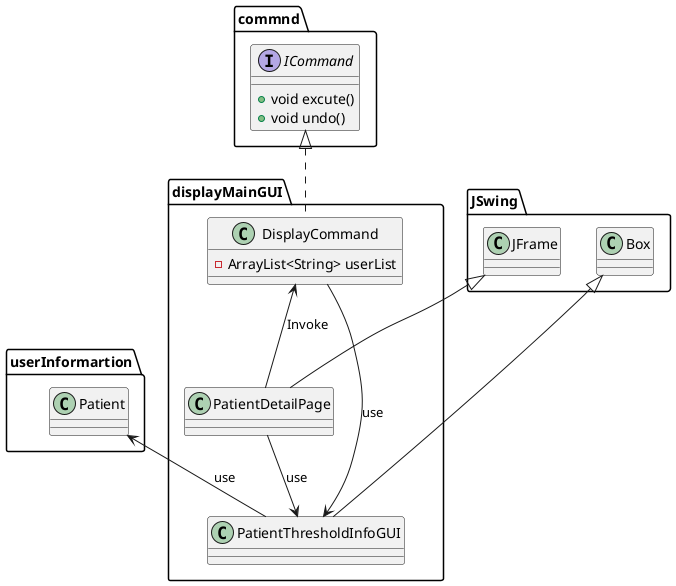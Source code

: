 @startuml
class displayMainGUI.DisplayCommand {
-ArrayList<String> userList

}


interface commnd.ICommand {
+ void excute()
+ void undo()
}

class displayMainGUI.PatientDetailPage {

}


class userInformartion.Patient {

}

class displayMainGUI.PatientThresholdInfoGUI {
}



commnd.ICommand <|.. displayMainGUI.DisplayCommand
JSwing.JFrame <|-- displayMainGUI.PatientDetailPage
JSwing.Box <|-- displayMainGUI.PatientThresholdInfoGUI
displayMainGUI.PatientDetailPage --> displayMainGUI.PatientThresholdInfoGUI:use
displayMainGUI.DisplayCommand --> displayMainGUI.PatientThresholdInfoGUI:use
userInformartion.Patient <-- displayMainGUI.PatientThresholdInfoGUI:use
displayMainGUI.DisplayCommand <-- displayMainGUI.PatientDetailPage:Invoke

@enduml